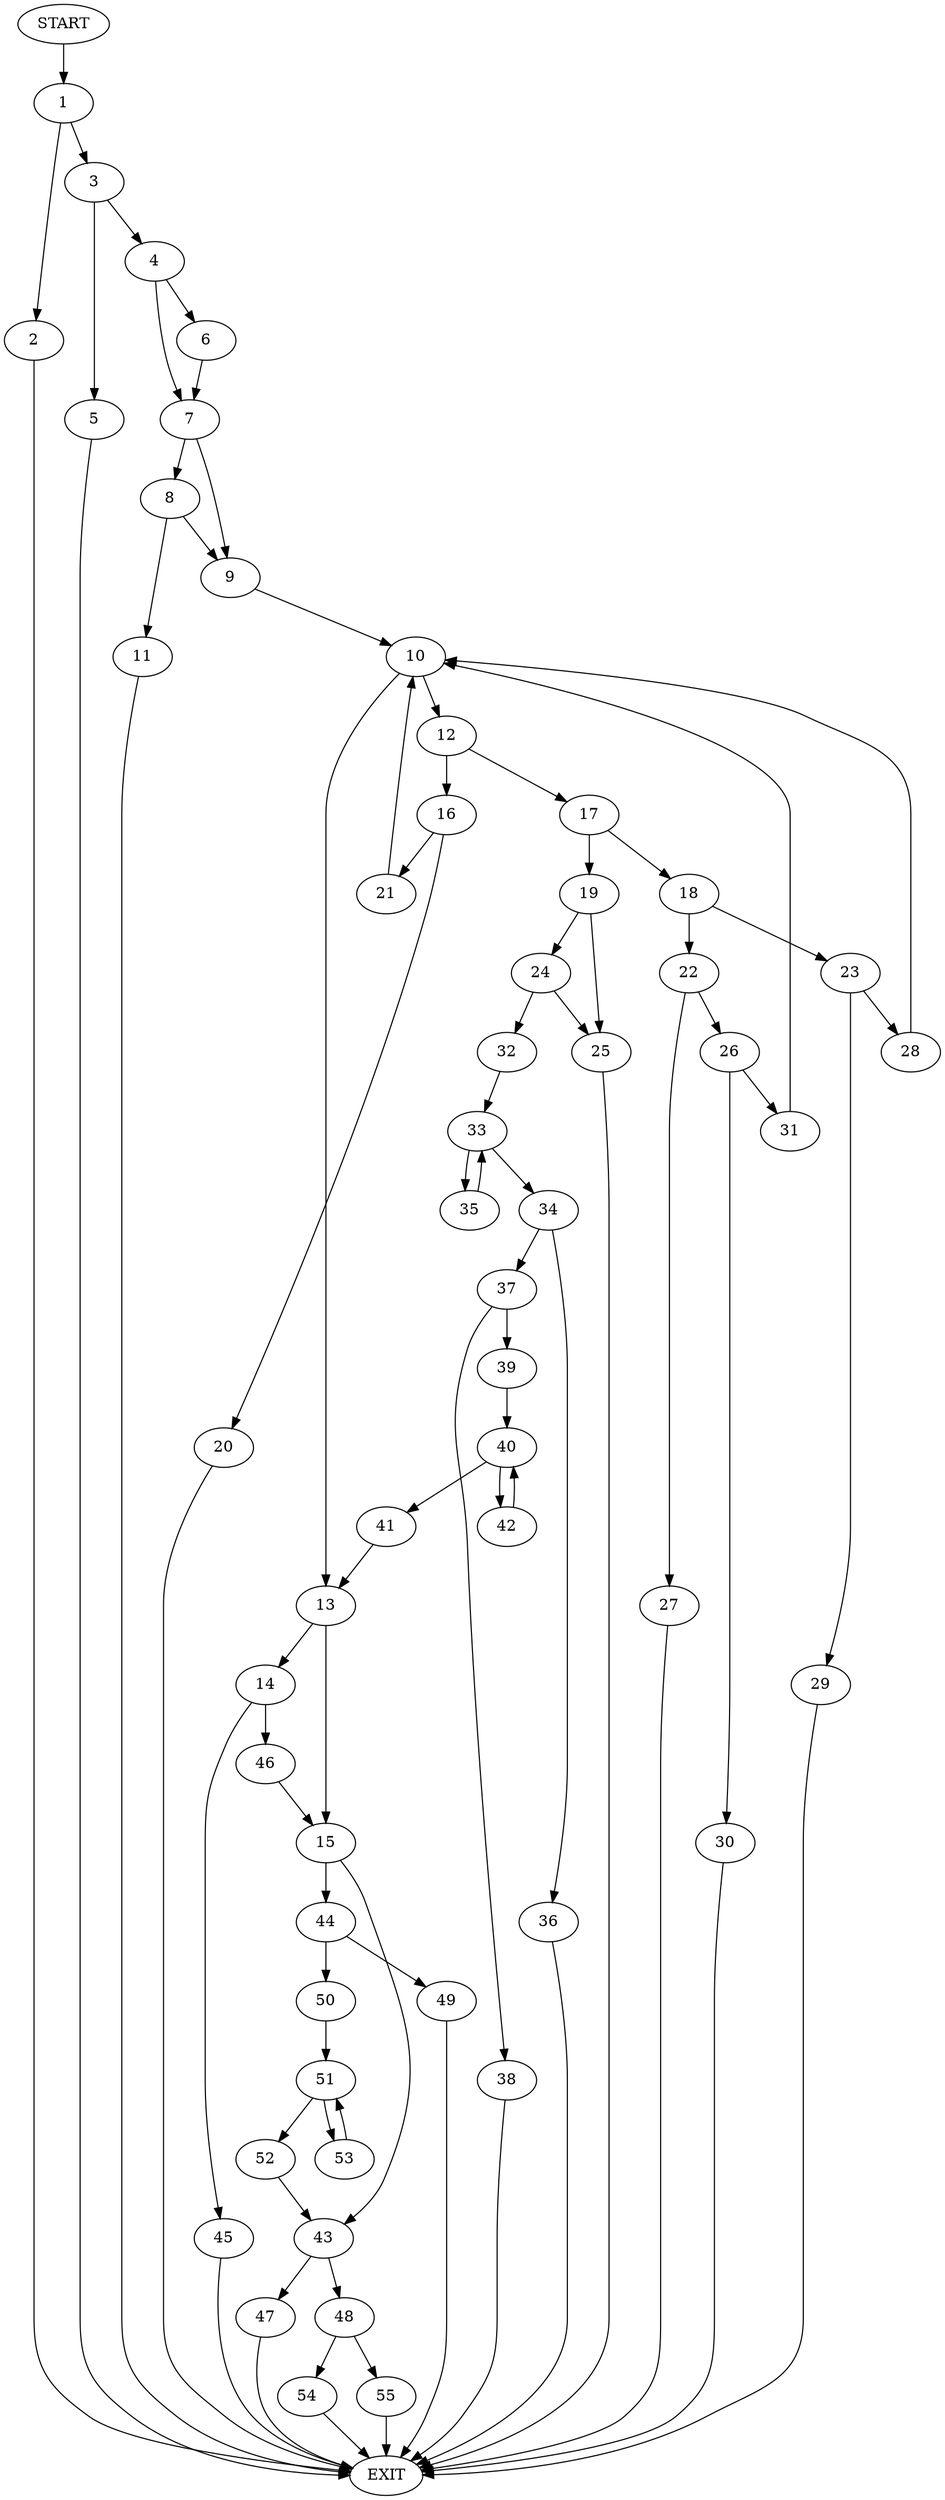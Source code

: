 digraph {
0 [label="START"]
56 [label="EXIT"]
0 -> 1
1 -> 2
1 -> 3
3 -> 4
3 -> 5
2 -> 56
5 -> 56
4 -> 6
4 -> 7
6 -> 7
7 -> 8
7 -> 9
9 -> 10
8 -> 11
8 -> 9
11 -> 56
10 -> 12
10 -> 13
13 -> 14
13 -> 15
12 -> 16
12 -> 17
17 -> 18
17 -> 19
16 -> 20
16 -> 21
20 -> 56
21 -> 10
18 -> 22
18 -> 23
19 -> 24
19 -> 25
22 -> 26
22 -> 27
23 -> 28
23 -> 29
28 -> 10
29 -> 56
26 -> 30
26 -> 31
27 -> 56
30 -> 56
31 -> 10
24 -> 32
24 -> 25
25 -> 56
32 -> 33
33 -> 34
33 -> 35
35 -> 33
34 -> 36
34 -> 37
36 -> 56
37 -> 38
37 -> 39
38 -> 56
39 -> 40
40 -> 41
40 -> 42
41 -> 13
42 -> 40
15 -> 43
15 -> 44
14 -> 45
14 -> 46
46 -> 15
45 -> 56
43 -> 47
43 -> 48
44 -> 49
44 -> 50
50 -> 51
49 -> 56
51 -> 52
51 -> 53
53 -> 51
52 -> 43
47 -> 56
48 -> 54
48 -> 55
54 -> 56
55 -> 56
}
